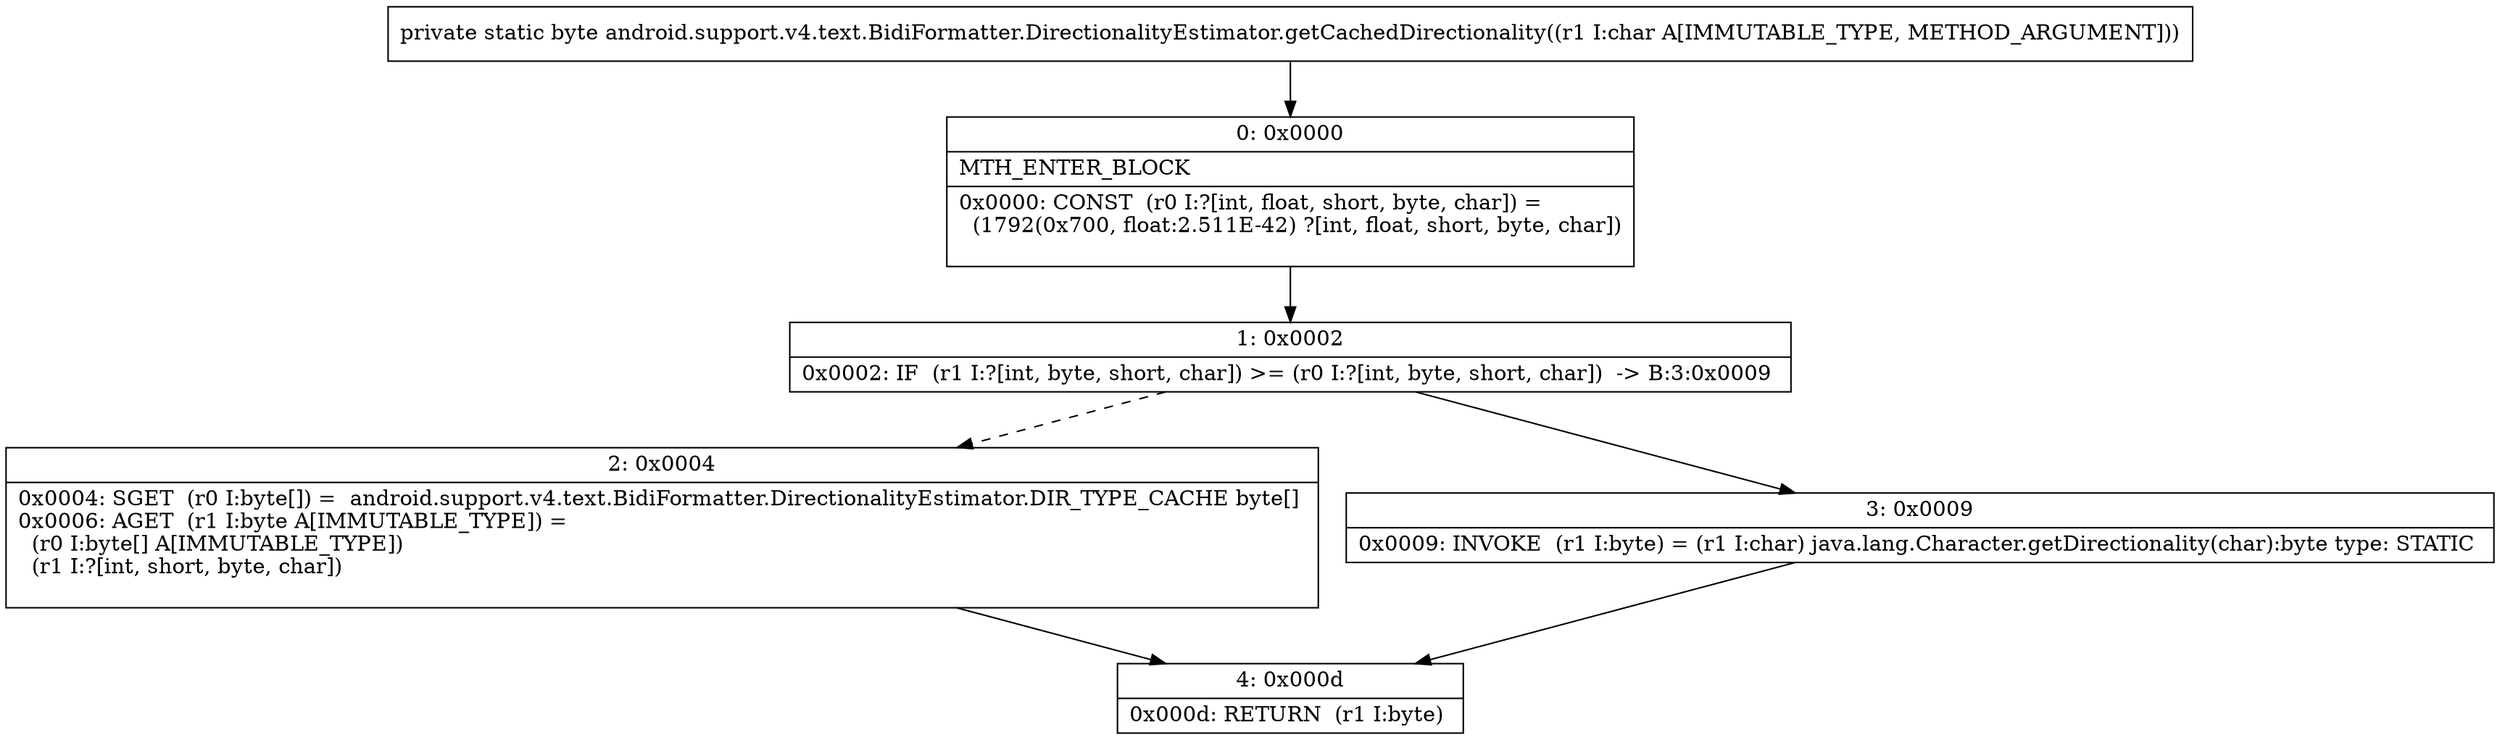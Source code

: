 digraph "CFG forandroid.support.v4.text.BidiFormatter.DirectionalityEstimator.getCachedDirectionality(C)B" {
Node_0 [shape=record,label="{0\:\ 0x0000|MTH_ENTER_BLOCK\l|0x0000: CONST  (r0 I:?[int, float, short, byte, char]) = \l  (1792(0x700, float:2.511E\-42) ?[int, float, short, byte, char])\l \l}"];
Node_1 [shape=record,label="{1\:\ 0x0002|0x0002: IF  (r1 I:?[int, byte, short, char]) \>= (r0 I:?[int, byte, short, char])  \-\> B:3:0x0009 \l}"];
Node_2 [shape=record,label="{2\:\ 0x0004|0x0004: SGET  (r0 I:byte[]) =  android.support.v4.text.BidiFormatter.DirectionalityEstimator.DIR_TYPE_CACHE byte[] \l0x0006: AGET  (r1 I:byte A[IMMUTABLE_TYPE]) = \l  (r0 I:byte[] A[IMMUTABLE_TYPE])\l  (r1 I:?[int, short, byte, char])\l \l}"];
Node_3 [shape=record,label="{3\:\ 0x0009|0x0009: INVOKE  (r1 I:byte) = (r1 I:char) java.lang.Character.getDirectionality(char):byte type: STATIC \l}"];
Node_4 [shape=record,label="{4\:\ 0x000d|0x000d: RETURN  (r1 I:byte) \l}"];
MethodNode[shape=record,label="{private static byte android.support.v4.text.BidiFormatter.DirectionalityEstimator.getCachedDirectionality((r1 I:char A[IMMUTABLE_TYPE, METHOD_ARGUMENT])) }"];
MethodNode -> Node_0;
Node_0 -> Node_1;
Node_1 -> Node_2[style=dashed];
Node_1 -> Node_3;
Node_2 -> Node_4;
Node_3 -> Node_4;
}

